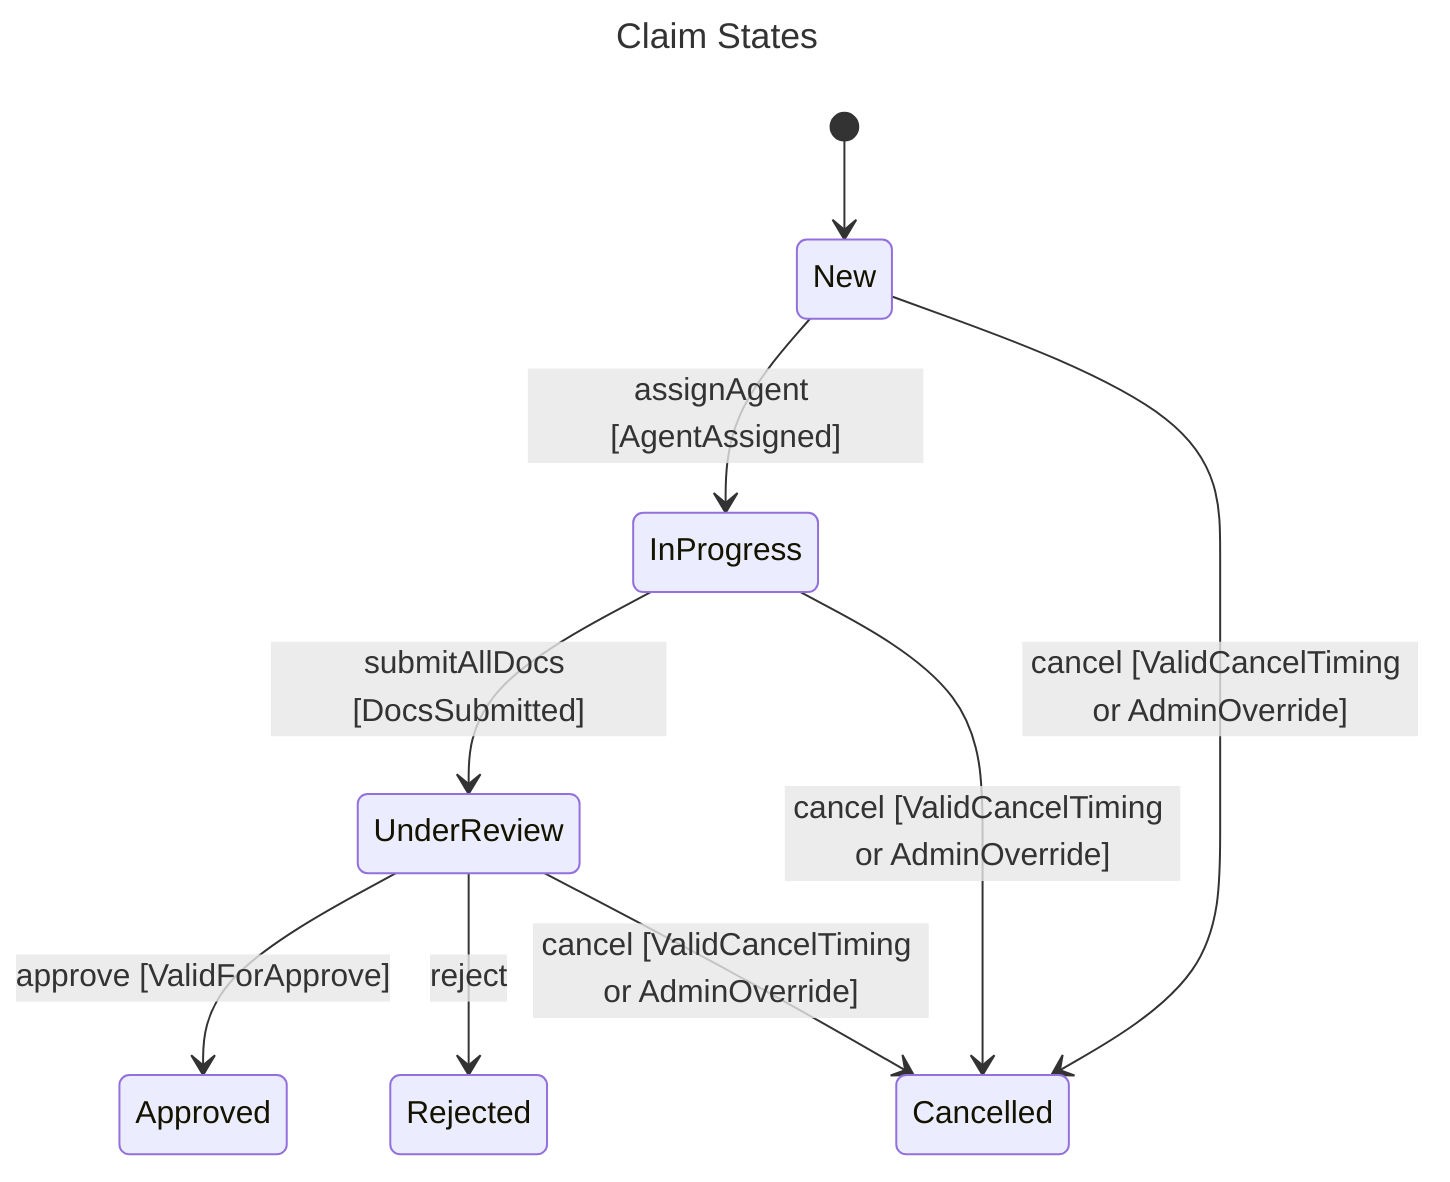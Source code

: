 ---
title: Claim States
---
stateDiagram-v2
    [*] --> New
    New --> InProgress: assignAgent [AgentAssigned]
    InProgress --> UnderReview: submitAllDocs [DocsSubmitted]

    UnderReview --> Approved: approve [ValidForApprove]
    UnderReview --> Rejected: reject

    New --> Cancelled: cancel [ValidCancelTiming or AdminOverride]
    InProgress --> Cancelled: cancel [ValidCancelTiming or AdminOverride]
    UnderReview --> Cancelled: cancel [ValidCancelTiming or AdminOverride]